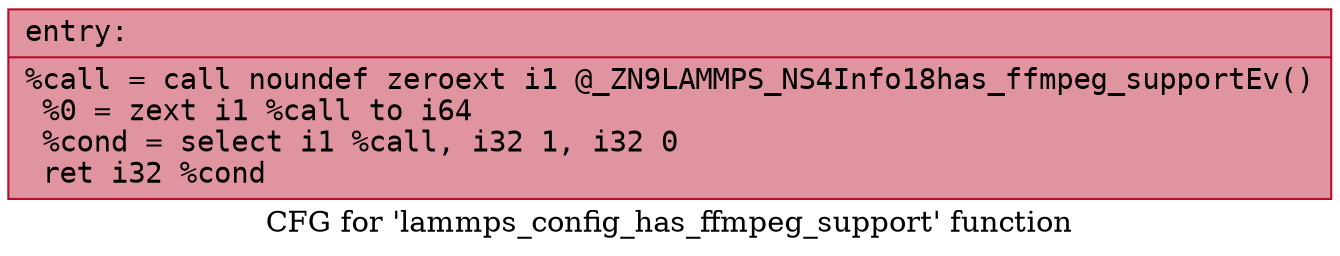 digraph "CFG for 'lammps_config_has_ffmpeg_support' function" {
	label="CFG for 'lammps_config_has_ffmpeg_support' function";

	Node0x55bdf7d7df90 [shape=record,color="#b70d28ff", style=filled, fillcolor="#b70d2870" fontname="Courier",label="{entry:\l|  %call = call noundef zeroext i1 @_ZN9LAMMPS_NS4Info18has_ffmpeg_supportEv()\l  %0 = zext i1 %call to i64\l  %cond = select i1 %call, i32 1, i32 0\l  ret i32 %cond\l}"];
}
